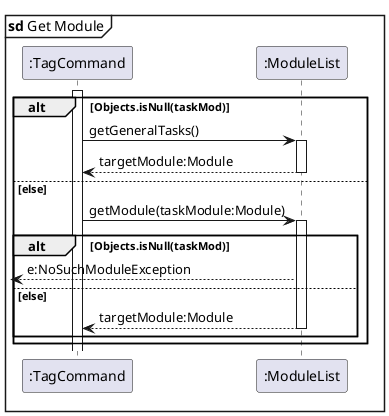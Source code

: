 @startuml
'https://plantuml.com/sequence-diagram

skinparam shadowing false
participant ":TagCommand" as TagCommand
participant ":ModuleList" as ModuleList

mainframe **sd** Get Module

activate TagCommand

alt Objects.isNull(taskMod)
    TagCommand -> ModuleList: getGeneralTasks()
    activate ModuleList
    return targetModule:Module

else else
    TagCommand -> ModuleList: getModule(taskModule:Module)
    activate ModuleList

    alt Objects.isNull(taskMod)
        [<-- ModuleList: e:NoSuchModuleException

    else else
    return targetModule:Module

    end
end
@enduml